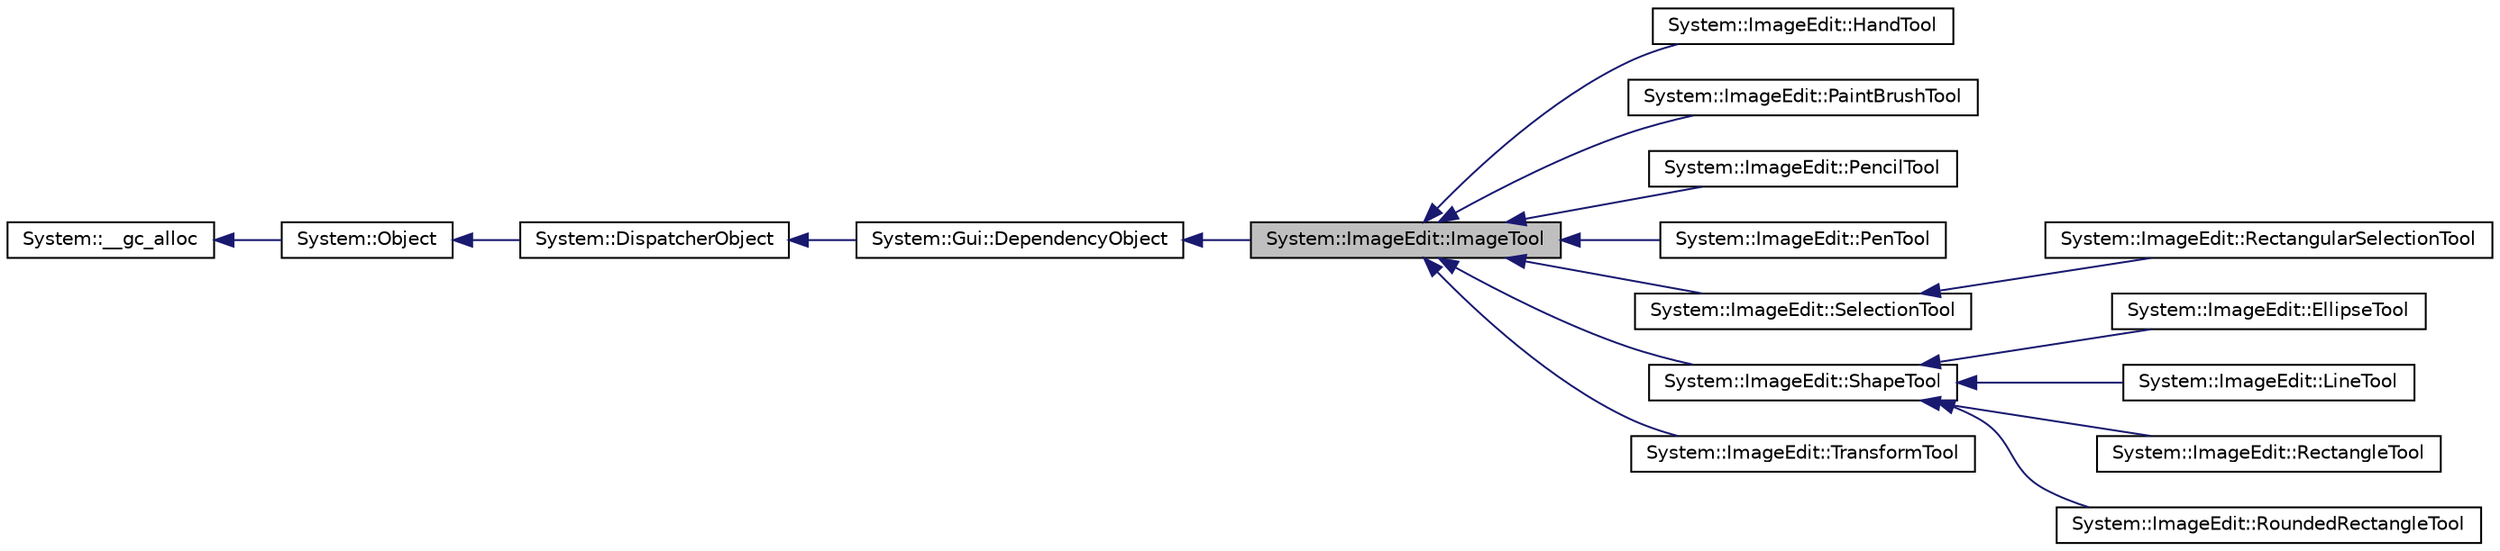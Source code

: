 digraph G
{
  edge [fontname="Helvetica",fontsize="10",labelfontname="Helvetica",labelfontsize="10"];
  node [fontname="Helvetica",fontsize="10",shape=record];
  rankdir="LR";
  Node1 [label="System::ImageEdit::ImageTool",height=0.2,width=0.4,color="black", fillcolor="grey75", style="filled" fontcolor="black"];
  Node2 -> Node1 [dir="back",color="midnightblue",fontsize="10",style="solid",fontname="Helvetica"];
  Node2 [label="System::Gui::DependencyObject",height=0.2,width=0.4,color="black", fillcolor="white", style="filled",URL="$class_system_1_1_gui_1_1_dependency_object.html"];
  Node3 -> Node2 [dir="back",color="midnightblue",fontsize="10",style="solid",fontname="Helvetica"];
  Node3 [label="System::DispatcherObject",height=0.2,width=0.4,color="black", fillcolor="white", style="filled",URL="$class_system_1_1_dispatcher_object.html"];
  Node4 -> Node3 [dir="back",color="midnightblue",fontsize="10",style="solid",fontname="Helvetica"];
  Node4 [label="System::Object",height=0.2,width=0.4,color="black", fillcolor="white", style="filled",URL="$class_system_1_1_object.html"];
  Node5 -> Node4 [dir="back",color="midnightblue",fontsize="10",style="solid",fontname="Helvetica"];
  Node5 [label="System::__gc_alloc",height=0.2,width=0.4,color="black", fillcolor="white", style="filled",URL="$class_system_1_1____gc__alloc.html"];
  Node1 -> Node6 [dir="back",color="midnightblue",fontsize="10",style="solid",fontname="Helvetica"];
  Node6 [label="System::ImageEdit::HandTool",height=0.2,width=0.4,color="black", fillcolor="white", style="filled",URL="$class_system_1_1_image_edit_1_1_hand_tool.html"];
  Node1 -> Node7 [dir="back",color="midnightblue",fontsize="10",style="solid",fontname="Helvetica"];
  Node7 [label="System::ImageEdit::PaintBrushTool",height=0.2,width=0.4,color="black", fillcolor="white", style="filled",URL="$class_system_1_1_image_edit_1_1_paint_brush_tool.html"];
  Node1 -> Node8 [dir="back",color="midnightblue",fontsize="10",style="solid",fontname="Helvetica"];
  Node8 [label="System::ImageEdit::PencilTool",height=0.2,width=0.4,color="black", fillcolor="white", style="filled",URL="$class_system_1_1_image_edit_1_1_pencil_tool.html"];
  Node1 -> Node9 [dir="back",color="midnightblue",fontsize="10",style="solid",fontname="Helvetica"];
  Node9 [label="System::ImageEdit::PenTool",height=0.2,width=0.4,color="black", fillcolor="white", style="filled",URL="$class_system_1_1_image_edit_1_1_pen_tool.html"];
  Node1 -> Node10 [dir="back",color="midnightblue",fontsize="10",style="solid",fontname="Helvetica"];
  Node10 [label="System::ImageEdit::SelectionTool",height=0.2,width=0.4,color="black", fillcolor="white", style="filled",URL="$class_system_1_1_image_edit_1_1_selection_tool.html"];
  Node10 -> Node11 [dir="back",color="midnightblue",fontsize="10",style="solid",fontname="Helvetica"];
  Node11 [label="System::ImageEdit::RectangularSelectionTool",height=0.2,width=0.4,color="black", fillcolor="white", style="filled",URL="$class_system_1_1_image_edit_1_1_rectangular_selection_tool.html"];
  Node1 -> Node12 [dir="back",color="midnightblue",fontsize="10",style="solid",fontname="Helvetica"];
  Node12 [label="System::ImageEdit::ShapeTool",height=0.2,width=0.4,color="black", fillcolor="white", style="filled",URL="$class_system_1_1_image_edit_1_1_shape_tool.html"];
  Node12 -> Node13 [dir="back",color="midnightblue",fontsize="10",style="solid",fontname="Helvetica"];
  Node13 [label="System::ImageEdit::EllipseTool",height=0.2,width=0.4,color="black", fillcolor="white", style="filled",URL="$class_system_1_1_image_edit_1_1_ellipse_tool.html"];
  Node12 -> Node14 [dir="back",color="midnightblue",fontsize="10",style="solid",fontname="Helvetica"];
  Node14 [label="System::ImageEdit::LineTool",height=0.2,width=0.4,color="black", fillcolor="white", style="filled",URL="$class_system_1_1_image_edit_1_1_line_tool.html"];
  Node12 -> Node15 [dir="back",color="midnightblue",fontsize="10",style="solid",fontname="Helvetica"];
  Node15 [label="System::ImageEdit::RectangleTool",height=0.2,width=0.4,color="black", fillcolor="white", style="filled",URL="$class_system_1_1_image_edit_1_1_rectangle_tool.html"];
  Node12 -> Node16 [dir="back",color="midnightblue",fontsize="10",style="solid",fontname="Helvetica"];
  Node16 [label="System::ImageEdit::RoundedRectangleTool",height=0.2,width=0.4,color="black", fillcolor="white", style="filled",URL="$class_system_1_1_image_edit_1_1_rounded_rectangle_tool.html"];
  Node1 -> Node17 [dir="back",color="midnightblue",fontsize="10",style="solid",fontname="Helvetica"];
  Node17 [label="System::ImageEdit::TransformTool",height=0.2,width=0.4,color="black", fillcolor="white", style="filled",URL="$class_system_1_1_image_edit_1_1_transform_tool.html"];
}
